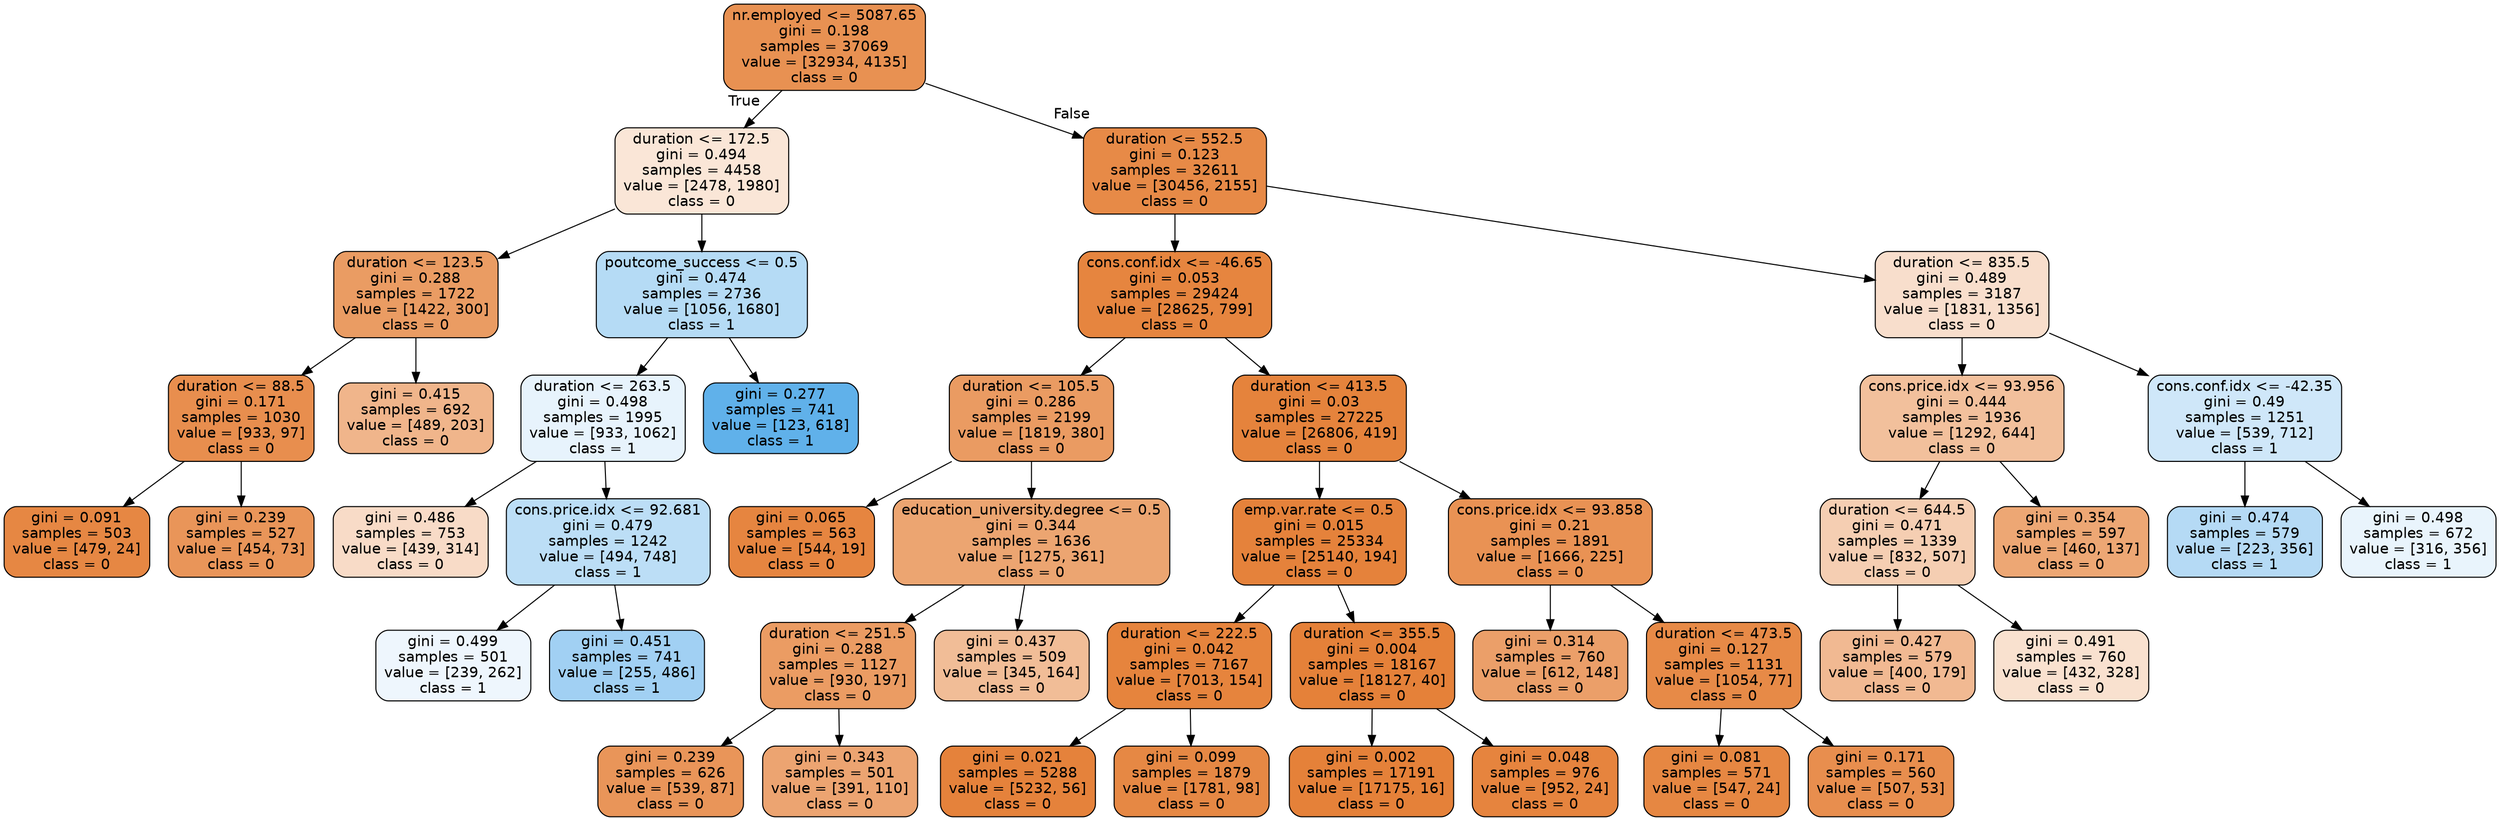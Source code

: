 digraph Tree {
node [shape=box, style="filled, rounded", color="black", fontname=helvetica] ;
edge [fontname=helvetica] ;
0 [label="nr.employed <= 5087.65\ngini = 0.198\nsamples = 37069\nvalue = [32934, 4135]\nclass = 0", fillcolor="#e89152"] ;
1 [label="duration <= 172.5\ngini = 0.494\nsamples = 4458\nvalue = [2478, 1980]\nclass = 0", fillcolor="#fae6d7"] ;
0 -> 1 [labeldistance=2.5, labelangle=45, headlabel="True"] ;
2 [label="duration <= 123.5\ngini = 0.288\nsamples = 1722\nvalue = [1422, 300]\nclass = 0", fillcolor="#ea9c63"] ;
1 -> 2 ;
3 [label="duration <= 88.5\ngini = 0.171\nsamples = 1030\nvalue = [933, 97]\nclass = 0", fillcolor="#e88e4e"] ;
2 -> 3 ;
4 [label="gini = 0.091\nsamples = 503\nvalue = [479, 24]\nclass = 0", fillcolor="#e68743"] ;
3 -> 4 ;
5 [label="gini = 0.239\nsamples = 527\nvalue = [454, 73]\nclass = 0", fillcolor="#e99559"] ;
3 -> 5 ;
6 [label="gini = 0.415\nsamples = 692\nvalue = [489, 203]\nclass = 0", fillcolor="#f0b58b"] ;
2 -> 6 ;
7 [label="poutcome_success <= 0.5\ngini = 0.474\nsamples = 2736\nvalue = [1056, 1680]\nclass = 1", fillcolor="#b5dbf5"] ;
1 -> 7 ;
8 [label="duration <= 263.5\ngini = 0.498\nsamples = 1995\nvalue = [933, 1062]\nclass = 1", fillcolor="#e7f3fc"] ;
7 -> 8 ;
9 [label="gini = 0.486\nsamples = 753\nvalue = [439, 314]\nclass = 0", fillcolor="#f8dbc7"] ;
8 -> 9 ;
10 [label="cons.price.idx <= 92.681\ngini = 0.479\nsamples = 1242\nvalue = [494, 748]\nclass = 1", fillcolor="#bcdef6"] ;
8 -> 10 ;
11 [label="gini = 0.499\nsamples = 501\nvalue = [239, 262]\nclass = 1", fillcolor="#eef6fd"] ;
10 -> 11 ;
12 [label="gini = 0.451\nsamples = 741\nvalue = [255, 486]\nclass = 1", fillcolor="#a1d0f3"] ;
10 -> 12 ;
13 [label="gini = 0.277\nsamples = 741\nvalue = [123, 618]\nclass = 1", fillcolor="#60b1ea"] ;
7 -> 13 ;
14 [label="duration <= 552.5\ngini = 0.123\nsamples = 32611\nvalue = [30456, 2155]\nclass = 0", fillcolor="#e78a47"] ;
0 -> 14 [labeldistance=2.5, labelangle=-45, headlabel="False"] ;
15 [label="cons.conf.idx <= -46.65\ngini = 0.053\nsamples = 29424\nvalue = [28625, 799]\nclass = 0", fillcolor="#e6853f"] ;
14 -> 15 ;
16 [label="duration <= 105.5\ngini = 0.286\nsamples = 2199\nvalue = [1819, 380]\nclass = 0", fillcolor="#ea9b62"] ;
15 -> 16 ;
17 [label="gini = 0.065\nsamples = 563\nvalue = [544, 19]\nclass = 0", fillcolor="#e68540"] ;
16 -> 17 ;
18 [label="education_university.degree <= 0.5\ngini = 0.344\nsamples = 1636\nvalue = [1275, 361]\nclass = 0", fillcolor="#eca571"] ;
16 -> 18 ;
19 [label="duration <= 251.5\ngini = 0.288\nsamples = 1127\nvalue = [930, 197]\nclass = 0", fillcolor="#eb9c63"] ;
18 -> 19 ;
20 [label="gini = 0.239\nsamples = 626\nvalue = [539, 87]\nclass = 0", fillcolor="#e99559"] ;
19 -> 20 ;
21 [label="gini = 0.343\nsamples = 501\nvalue = [391, 110]\nclass = 0", fillcolor="#eca471"] ;
19 -> 21 ;
22 [label="gini = 0.437\nsamples = 509\nvalue = [345, 164]\nclass = 0", fillcolor="#f1bd97"] ;
18 -> 22 ;
23 [label="duration <= 413.5\ngini = 0.03\nsamples = 27225\nvalue = [26806, 419]\nclass = 0", fillcolor="#e5833c"] ;
15 -> 23 ;
24 [label="emp.var.rate <= 0.5\ngini = 0.015\nsamples = 25334\nvalue = [25140, 194]\nclass = 0", fillcolor="#e5823b"] ;
23 -> 24 ;
25 [label="duration <= 222.5\ngini = 0.042\nsamples = 7167\nvalue = [7013, 154]\nclass = 0", fillcolor="#e6843d"] ;
24 -> 25 ;
26 [label="gini = 0.021\nsamples = 5288\nvalue = [5232, 56]\nclass = 0", fillcolor="#e5823b"] ;
25 -> 26 ;
27 [label="gini = 0.099\nsamples = 1879\nvalue = [1781, 98]\nclass = 0", fillcolor="#e68844"] ;
25 -> 27 ;
28 [label="duration <= 355.5\ngini = 0.004\nsamples = 18167\nvalue = [18127, 40]\nclass = 0", fillcolor="#e58139"] ;
24 -> 28 ;
29 [label="gini = 0.002\nsamples = 17191\nvalue = [17175, 16]\nclass = 0", fillcolor="#e58139"] ;
28 -> 29 ;
30 [label="gini = 0.048\nsamples = 976\nvalue = [952, 24]\nclass = 0", fillcolor="#e6843e"] ;
28 -> 30 ;
31 [label="cons.price.idx <= 93.858\ngini = 0.21\nsamples = 1891\nvalue = [1666, 225]\nclass = 0", fillcolor="#e99254"] ;
23 -> 31 ;
32 [label="gini = 0.314\nsamples = 760\nvalue = [612, 148]\nclass = 0", fillcolor="#eb9f69"] ;
31 -> 32 ;
33 [label="duration <= 473.5\ngini = 0.127\nsamples = 1131\nvalue = [1054, 77]\nclass = 0", fillcolor="#e78a47"] ;
31 -> 33 ;
34 [label="gini = 0.081\nsamples = 571\nvalue = [547, 24]\nclass = 0", fillcolor="#e68742"] ;
33 -> 34 ;
35 [label="gini = 0.171\nsamples = 560\nvalue = [507, 53]\nclass = 0", fillcolor="#e88e4e"] ;
33 -> 35 ;
36 [label="duration <= 835.5\ngini = 0.489\nsamples = 3187\nvalue = [1831, 1356]\nclass = 0", fillcolor="#f8decc"] ;
14 -> 36 ;
37 [label="cons.price.idx <= 93.956\ngini = 0.444\nsamples = 1936\nvalue = [1292, 644]\nclass = 0", fillcolor="#f2c09c"] ;
36 -> 37 ;
38 [label="duration <= 644.5\ngini = 0.471\nsamples = 1339\nvalue = [832, 507]\nclass = 0", fillcolor="#f5ceb2"] ;
37 -> 38 ;
39 [label="gini = 0.427\nsamples = 579\nvalue = [400, 179]\nclass = 0", fillcolor="#f1b992"] ;
38 -> 39 ;
40 [label="gini = 0.491\nsamples = 760\nvalue = [432, 328]\nclass = 0", fillcolor="#f9e1cf"] ;
38 -> 40 ;
41 [label="gini = 0.354\nsamples = 597\nvalue = [460, 137]\nclass = 0", fillcolor="#eda774"] ;
37 -> 41 ;
42 [label="cons.conf.idx <= -42.35\ngini = 0.49\nsamples = 1251\nvalue = [539, 712]\nclass = 1", fillcolor="#cfe7f9"] ;
36 -> 42 ;
43 [label="gini = 0.474\nsamples = 579\nvalue = [223, 356]\nclass = 1", fillcolor="#b5daf5"] ;
42 -> 43 ;
44 [label="gini = 0.498\nsamples = 672\nvalue = [316, 356]\nclass = 1", fillcolor="#e9f4fc"] ;
42 -> 44 ;
}